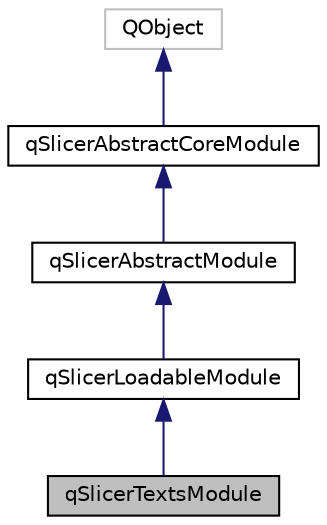 digraph "qSlicerTextsModule"
{
  bgcolor="transparent";
  edge [fontname="Helvetica",fontsize="10",labelfontname="Helvetica",labelfontsize="10"];
  node [fontname="Helvetica",fontsize="10",shape=record];
  Node5 [label="qSlicerTextsModule",height=0.2,width=0.4,color="black", fillcolor="grey75", style="filled", fontcolor="black"];
  Node6 -> Node5 [dir="back",color="midnightblue",fontsize="10",style="solid",fontname="Helvetica"];
  Node6 [label="qSlicerLoadableModule",height=0.2,width=0.4,color="black",URL="$classqSlicerLoadableModule.html"];
  Node7 -> Node6 [dir="back",color="midnightblue",fontsize="10",style="solid",fontname="Helvetica"];
  Node7 [label="qSlicerAbstractModule",height=0.2,width=0.4,color="black",URL="$classqSlicerAbstractModule.html"];
  Node8 -> Node7 [dir="back",color="midnightblue",fontsize="10",style="solid",fontname="Helvetica"];
  Node8 [label="qSlicerAbstractCoreModule",height=0.2,width=0.4,color="black",URL="$classqSlicerAbstractCoreModule.html",tooltip="qSlicerAbstractCoreModule is the base class of any module in Slicer. "];
  Node9 -> Node8 [dir="back",color="midnightblue",fontsize="10",style="solid",fontname="Helvetica"];
  Node9 [label="QObject",height=0.2,width=0.4,color="grey75"];
}

